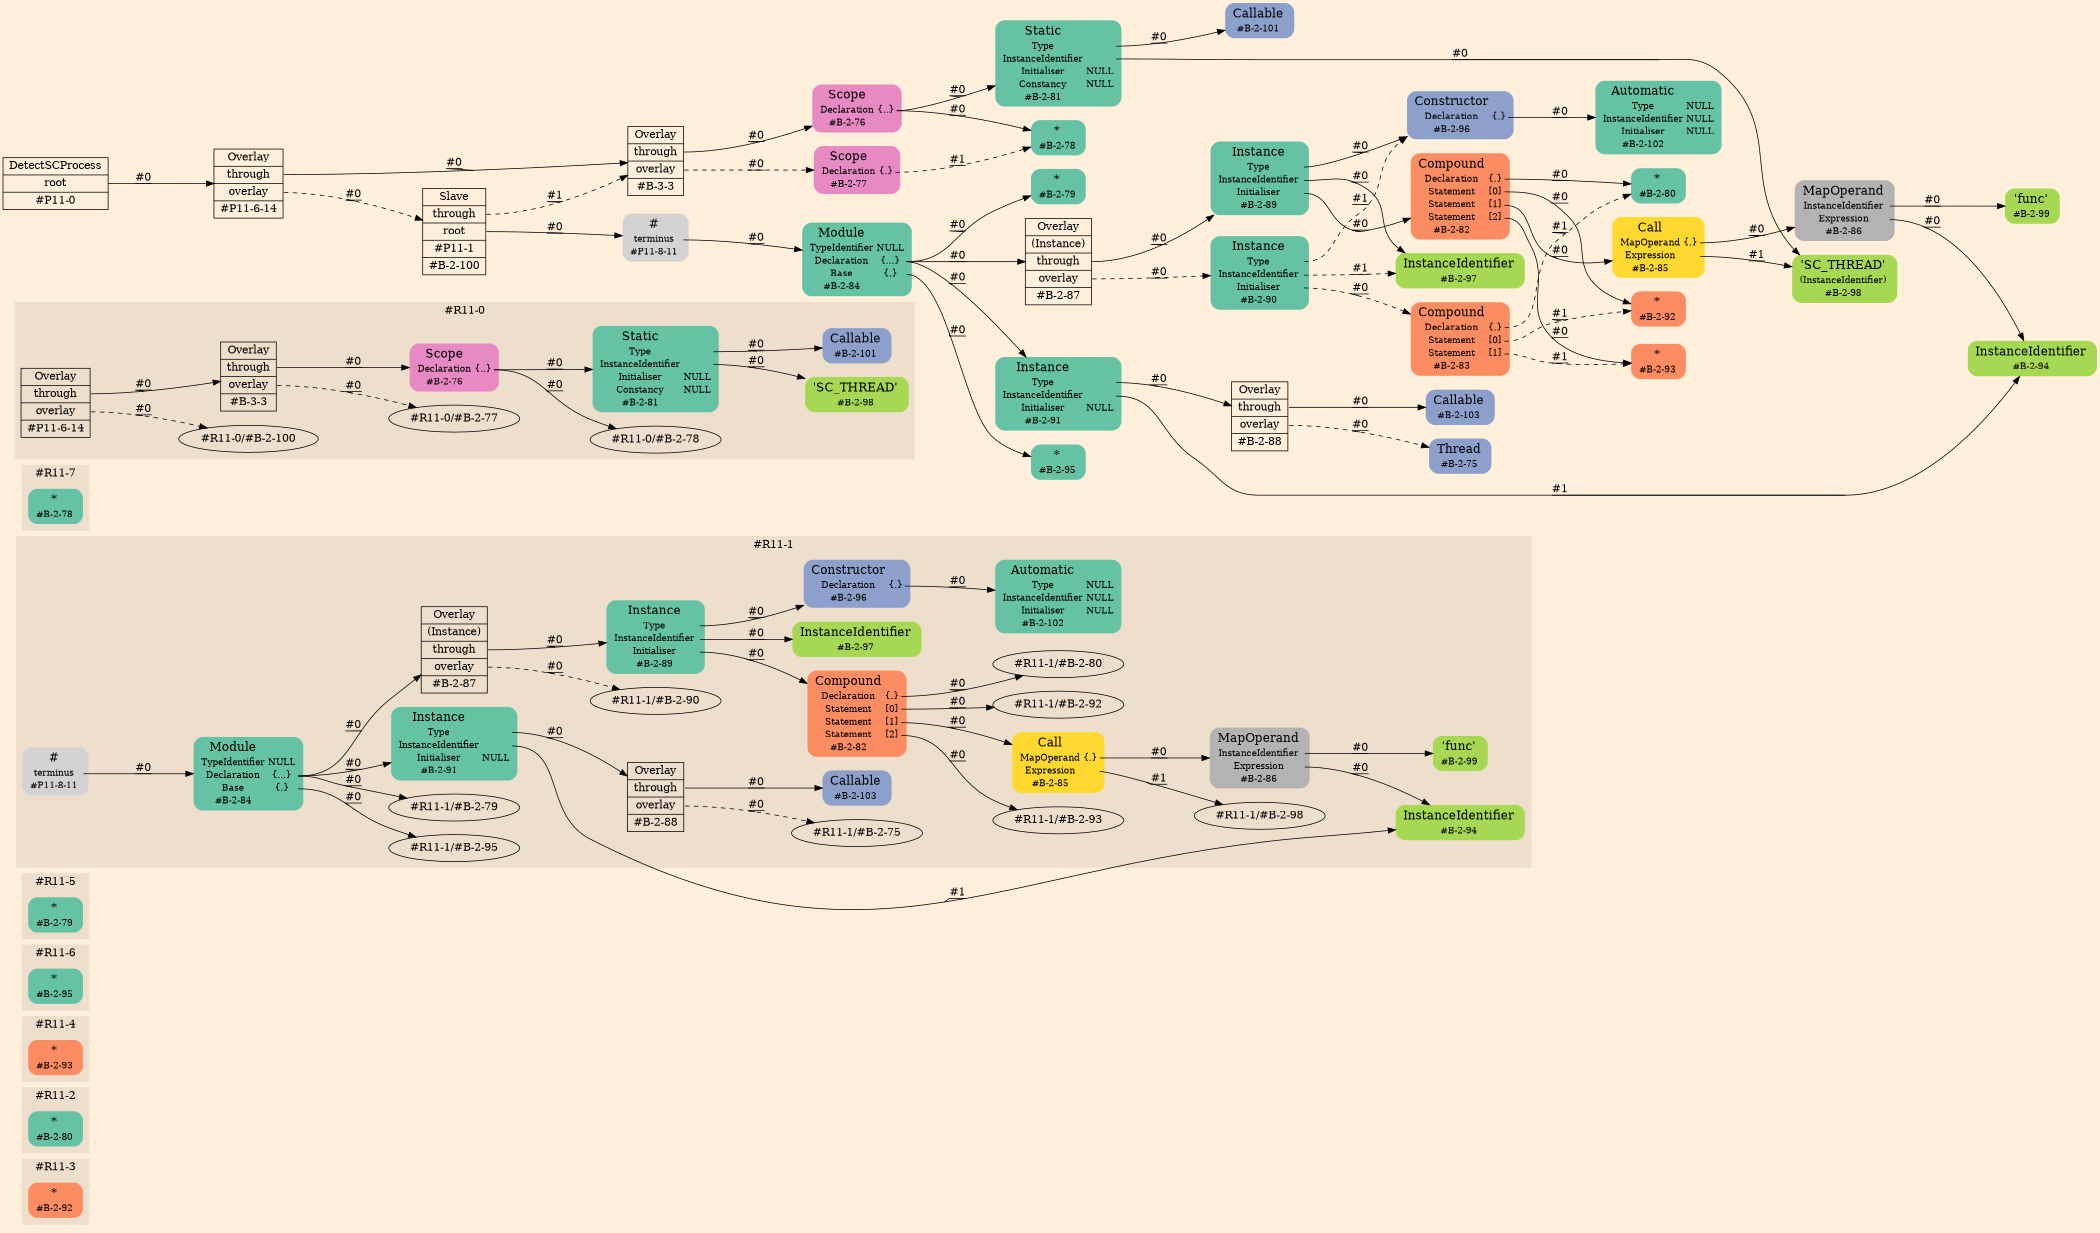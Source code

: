 digraph Inferno {
graph [
rankdir = "LR"
ranksep = 1.0
size = "14,20"
bgcolor = antiquewhite1
color = black
fontcolor = black
];
node [
];
subgraph "cluster#R11-3" {
label = "#R11-3"
style = "filled"
color = antiquewhite2
"#R11-3/#B-2-92" [
shape = "plaintext"
fillcolor = "/set28/2"
label = <<TABLE BORDER="0" CELLBORDER="0" CELLSPACING="0">
 <TR>
  <TD><FONT POINT-SIZE="16.0">*</FONT></TD>
  <TD></TD>
 </TR>
 <TR>
  <TD>#B-2-92</TD>
  <TD PORT="port0"></TD>
 </TR>
</TABLE>>
style = "rounded,filled"
fontsize = "12"
];
}
subgraph "cluster#R11-2" {
label = "#R11-2"
style = "filled"
color = antiquewhite2
"#R11-2/#B-2-80" [
shape = "plaintext"
fillcolor = "/set28/1"
label = <<TABLE BORDER="0" CELLBORDER="0" CELLSPACING="0">
 <TR>
  <TD><FONT POINT-SIZE="16.0">*</FONT></TD>
  <TD></TD>
 </TR>
 <TR>
  <TD>#B-2-80</TD>
  <TD PORT="port0"></TD>
 </TR>
</TABLE>>
style = "rounded,filled"
fontsize = "12"
];
}
subgraph "cluster#R11-4" {
label = "#R11-4"
style = "filled"
color = antiquewhite2
"#R11-4/#B-2-93" [
shape = "plaintext"
fillcolor = "/set28/2"
label = <<TABLE BORDER="0" CELLBORDER="0" CELLSPACING="0">
 <TR>
  <TD><FONT POINT-SIZE="16.0">*</FONT></TD>
  <TD></TD>
 </TR>
 <TR>
  <TD>#B-2-93</TD>
  <TD PORT="port0"></TD>
 </TR>
</TABLE>>
style = "rounded,filled"
fontsize = "12"
];
}
subgraph "cluster#R11-6" {
label = "#R11-6"
style = "filled"
color = antiquewhite2
"#R11-6/#B-2-95" [
shape = "plaintext"
fillcolor = "/set28/1"
label = <<TABLE BORDER="0" CELLBORDER="0" CELLSPACING="0">
 <TR>
  <TD><FONT POINT-SIZE="16.0">*</FONT></TD>
  <TD></TD>
 </TR>
 <TR>
  <TD>#B-2-95</TD>
  <TD PORT="port0"></TD>
 </TR>
</TABLE>>
style = "rounded,filled"
fontsize = "12"
];
}
subgraph "cluster#R11-5" {
label = "#R11-5"
style = "filled"
color = antiquewhite2
"#R11-5/#B-2-79" [
shape = "plaintext"
fillcolor = "/set28/1"
label = <<TABLE BORDER="0" CELLBORDER="0" CELLSPACING="0">
 <TR>
  <TD><FONT POINT-SIZE="16.0">*</FONT></TD>
  <TD></TD>
 </TR>
 <TR>
  <TD>#B-2-79</TD>
  <TD PORT="port0"></TD>
 </TR>
</TABLE>>
style = "rounded,filled"
fontsize = "12"
];
}
subgraph "cluster#R11-1" {
label = "#R11-1"
style = "filled"
color = antiquewhite2
"#R11-1/#B-2-103" [
shape = "plaintext"
fillcolor = "/set28/3"
label = <<TABLE BORDER="0" CELLBORDER="0" CELLSPACING="0">
 <TR>
  <TD><FONT POINT-SIZE="16.0">Callable</FONT></TD>
  <TD></TD>
 </TR>
 <TR>
  <TD>#B-2-103</TD>
  <TD PORT="port0"></TD>
 </TR>
</TABLE>>
style = "rounded,filled"
fontsize = "12"
];
"#R11-1/#B-2-88" [
shape = "record"
fillcolor = antiquewhite2
label = "<fixed> Overlay | <port0> through | <port1> overlay | <port2> #B-2-88"
style = "filled"
fontsize = "14"
color = black
fontcolor = black
];
"#R11-1/#B-2-91" [
shape = "plaintext"
fillcolor = "/set28/1"
label = <<TABLE BORDER="0" CELLBORDER="0" CELLSPACING="0">
 <TR>
  <TD><FONT POINT-SIZE="16.0">Instance</FONT></TD>
  <TD></TD>
 </TR>
 <TR>
  <TD>Type</TD>
  <TD PORT="port0"></TD>
 </TR>
 <TR>
  <TD>InstanceIdentifier</TD>
  <TD PORT="port1"></TD>
 </TR>
 <TR>
  <TD>Initialiser</TD>
  <TD PORT="port2">NULL</TD>
 </TR>
 <TR>
  <TD>#B-2-91</TD>
  <TD PORT="port3"></TD>
 </TR>
</TABLE>>
style = "rounded,filled"
fontsize = "12"
];
"#R11-1/#B-2-99" [
shape = "plaintext"
fillcolor = "/set28/5"
label = <<TABLE BORDER="0" CELLBORDER="0" CELLSPACING="0">
 <TR>
  <TD><FONT POINT-SIZE="16.0">'func'</FONT></TD>
  <TD></TD>
 </TR>
 <TR>
  <TD>#B-2-99</TD>
  <TD PORT="port0"></TD>
 </TR>
</TABLE>>
style = "rounded,filled"
fontsize = "12"
];
"#R11-1/#B-2-86" [
shape = "plaintext"
fillcolor = "/set28/8"
label = <<TABLE BORDER="0" CELLBORDER="0" CELLSPACING="0">
 <TR>
  <TD><FONT POINT-SIZE="16.0">MapOperand</FONT></TD>
  <TD></TD>
 </TR>
 <TR>
  <TD>InstanceIdentifier</TD>
  <TD PORT="port0"></TD>
 </TR>
 <TR>
  <TD>Expression</TD>
  <TD PORT="port1"></TD>
 </TR>
 <TR>
  <TD>#B-2-86</TD>
  <TD PORT="port2"></TD>
 </TR>
</TABLE>>
style = "rounded,filled"
fontsize = "12"
];
"#R11-1/#B-2-82" [
shape = "plaintext"
fillcolor = "/set28/2"
label = <<TABLE BORDER="0" CELLBORDER="0" CELLSPACING="0">
 <TR>
  <TD><FONT POINT-SIZE="16.0">Compound</FONT></TD>
  <TD></TD>
 </TR>
 <TR>
  <TD>Declaration</TD>
  <TD PORT="port0">{.}</TD>
 </TR>
 <TR>
  <TD>Statement</TD>
  <TD PORT="port1">[0]</TD>
 </TR>
 <TR>
  <TD>Statement</TD>
  <TD PORT="port2">[1]</TD>
 </TR>
 <TR>
  <TD>Statement</TD>
  <TD PORT="port3">[2]</TD>
 </TR>
 <TR>
  <TD>#B-2-82</TD>
  <TD PORT="port4"></TD>
 </TR>
</TABLE>>
style = "rounded,filled"
fontsize = "12"
];
"#R11-1/#B-2-94" [
shape = "plaintext"
fillcolor = "/set28/5"
label = <<TABLE BORDER="0" CELLBORDER="0" CELLSPACING="0">
 <TR>
  <TD><FONT POINT-SIZE="16.0">InstanceIdentifier</FONT></TD>
  <TD></TD>
 </TR>
 <TR>
  <TD>#B-2-94</TD>
  <TD PORT="port0"></TD>
 </TR>
</TABLE>>
style = "rounded,filled"
fontsize = "12"
];
"#R11-1/#B-2-84" [
shape = "plaintext"
fillcolor = "/set28/1"
label = <<TABLE BORDER="0" CELLBORDER="0" CELLSPACING="0">
 <TR>
  <TD><FONT POINT-SIZE="16.0">Module</FONT></TD>
  <TD></TD>
 </TR>
 <TR>
  <TD>TypeIdentifier</TD>
  <TD PORT="port0">NULL</TD>
 </TR>
 <TR>
  <TD>Declaration</TD>
  <TD PORT="port1">{...}</TD>
 </TR>
 <TR>
  <TD>Base</TD>
  <TD PORT="port2">{.}</TD>
 </TR>
 <TR>
  <TD>#B-2-84</TD>
  <TD PORT="port3"></TD>
 </TR>
</TABLE>>
style = "rounded,filled"
fontsize = "12"
];
"#R11-1/#B-2-102" [
shape = "plaintext"
fillcolor = "/set28/1"
label = <<TABLE BORDER="0" CELLBORDER="0" CELLSPACING="0">
 <TR>
  <TD><FONT POINT-SIZE="16.0">Automatic</FONT></TD>
  <TD></TD>
 </TR>
 <TR>
  <TD>Type</TD>
  <TD PORT="port0">NULL</TD>
 </TR>
 <TR>
  <TD>InstanceIdentifier</TD>
  <TD PORT="port1">NULL</TD>
 </TR>
 <TR>
  <TD>Initialiser</TD>
  <TD PORT="port2">NULL</TD>
 </TR>
 <TR>
  <TD>#B-2-102</TD>
  <TD PORT="port3"></TD>
 </TR>
</TABLE>>
style = "rounded,filled"
fontsize = "12"
];
"#R11-1/#P11-8-11" [
shape = "plaintext"
label = <<TABLE BORDER="0" CELLBORDER="0" CELLSPACING="0">
 <TR>
  <TD><FONT POINT-SIZE="16.0">#</FONT></TD>
  <TD></TD>
 </TR>
 <TR>
  <TD>terminus</TD>
  <TD PORT="port0"></TD>
 </TR>
 <TR>
  <TD>#P11-8-11</TD>
  <TD PORT="port1"></TD>
 </TR>
</TABLE>>
style = "rounded,filled"
fontsize = "12"
];
"#R11-1/#B-2-87" [
shape = "record"
fillcolor = antiquewhite2
label = "<fixed> Overlay | <port0> (Instance) | <port1> through | <port2> overlay | <port3> #B-2-87"
style = "filled"
fontsize = "14"
color = black
fontcolor = black
];
"#R11-1/#B-2-85" [
shape = "plaintext"
fillcolor = "/set28/6"
label = <<TABLE BORDER="0" CELLBORDER="0" CELLSPACING="0">
 <TR>
  <TD><FONT POINT-SIZE="16.0">Call</FONT></TD>
  <TD></TD>
 </TR>
 <TR>
  <TD>MapOperand</TD>
  <TD PORT="port0">{.}</TD>
 </TR>
 <TR>
  <TD>Expression</TD>
  <TD PORT="port1"></TD>
 </TR>
 <TR>
  <TD>#B-2-85</TD>
  <TD PORT="port2"></TD>
 </TR>
</TABLE>>
style = "rounded,filled"
fontsize = "12"
];
"#R11-1/#B-2-97" [
shape = "plaintext"
fillcolor = "/set28/5"
label = <<TABLE BORDER="0" CELLBORDER="0" CELLSPACING="0">
 <TR>
  <TD><FONT POINT-SIZE="16.0">InstanceIdentifier</FONT></TD>
  <TD></TD>
 </TR>
 <TR>
  <TD>#B-2-97</TD>
  <TD PORT="port0"></TD>
 </TR>
</TABLE>>
style = "rounded,filled"
fontsize = "12"
];
"#R11-1/#B-2-89" [
shape = "plaintext"
fillcolor = "/set28/1"
label = <<TABLE BORDER="0" CELLBORDER="0" CELLSPACING="0">
 <TR>
  <TD><FONT POINT-SIZE="16.0">Instance</FONT></TD>
  <TD></TD>
 </TR>
 <TR>
  <TD>Type</TD>
  <TD PORT="port0"></TD>
 </TR>
 <TR>
  <TD>InstanceIdentifier</TD>
  <TD PORT="port1"></TD>
 </TR>
 <TR>
  <TD>Initialiser</TD>
  <TD PORT="port2"></TD>
 </TR>
 <TR>
  <TD>#B-2-89</TD>
  <TD PORT="port3"></TD>
 </TR>
</TABLE>>
style = "rounded,filled"
fontsize = "12"
];
"#R11-1/#B-2-96" [
shape = "plaintext"
fillcolor = "/set28/3"
label = <<TABLE BORDER="0" CELLBORDER="0" CELLSPACING="0">
 <TR>
  <TD><FONT POINT-SIZE="16.0">Constructor</FONT></TD>
  <TD></TD>
 </TR>
 <TR>
  <TD>Declaration</TD>
  <TD PORT="port0">{.}</TD>
 </TR>
 <TR>
  <TD>#B-2-96</TD>
  <TD PORT="port1"></TD>
 </TR>
</TABLE>>
style = "rounded,filled"
fontsize = "12"
];
"#R11-1/#B-2-88":port0 -> "#R11-1/#B-2-103" [style="solid"
label = "#0"
decorate = true
color = black
fontcolor = black
];
"#R11-1/#B-2-88":port1 -> "#R11-1/#B-2-75" [style="dashed"
label = "#0"
decorate = true
color = black
fontcolor = black
];
"#R11-1/#B-2-91":port0 -> "#R11-1/#B-2-88" [style="solid"
label = "#0"
decorate = true
color = black
fontcolor = black
];
"#R11-1/#B-2-91":port1 -> "#R11-1/#B-2-94" [style="solid"
label = "#1"
decorate = true
color = black
fontcolor = black
];
"#R11-1/#B-2-86":port0 -> "#R11-1/#B-2-99" [style="solid"
label = "#0"
decorate = true
color = black
fontcolor = black
];
"#R11-1/#B-2-86":port1 -> "#R11-1/#B-2-94" [style="solid"
label = "#0"
decorate = true
color = black
fontcolor = black
];
"#R11-1/#B-2-82":port0 -> "#R11-1/#B-2-80" [style="solid"
label = "#0"
decorate = true
color = black
fontcolor = black
];
"#R11-1/#B-2-82":port1 -> "#R11-1/#B-2-92" [style="solid"
label = "#0"
decorate = true
color = black
fontcolor = black
];
"#R11-1/#B-2-82":port2 -> "#R11-1/#B-2-85" [style="solid"
label = "#0"
decorate = true
color = black
fontcolor = black
];
"#R11-1/#B-2-82":port3 -> "#R11-1/#B-2-93" [style="solid"
label = "#0"
decorate = true
color = black
fontcolor = black
];
"#R11-1/#B-2-84":port1 -> "#R11-1/#B-2-87" [style="solid"
label = "#0"
decorate = true
color = black
fontcolor = black
];
"#R11-1/#B-2-84":port1 -> "#R11-1/#B-2-91" [style="solid"
label = "#0"
decorate = true
color = black
fontcolor = black
];
"#R11-1/#B-2-84":port1 -> "#R11-1/#B-2-79" [style="solid"
label = "#0"
decorate = true
color = black
fontcolor = black
];
"#R11-1/#B-2-84":port2 -> "#R11-1/#B-2-95" [style="solid"
label = "#0"
decorate = true
color = black
fontcolor = black
];
"#R11-1/#P11-8-11":port0 -> "#R11-1/#B-2-84" [style="solid"
label = "#0"
decorate = true
color = black
fontcolor = black
];
"#R11-1/#B-2-87":port1 -> "#R11-1/#B-2-89" [style="solid"
label = "#0"
decorate = true
color = black
fontcolor = black
];
"#R11-1/#B-2-87":port2 -> "#R11-1/#B-2-90" [style="dashed"
label = "#0"
decorate = true
color = black
fontcolor = black
];
"#R11-1/#B-2-85":port0 -> "#R11-1/#B-2-86" [style="solid"
label = "#0"
decorate = true
color = black
fontcolor = black
];
"#R11-1/#B-2-85":port1 -> "#R11-1/#B-2-98" [style="solid"
label = "#1"
decorate = true
color = black
fontcolor = black
];
"#R11-1/#B-2-89":port0 -> "#R11-1/#B-2-96" [style="solid"
label = "#0"
decorate = true
color = black
fontcolor = black
];
"#R11-1/#B-2-89":port1 -> "#R11-1/#B-2-97" [style="solid"
label = "#0"
decorate = true
color = black
fontcolor = black
];
"#R11-1/#B-2-89":port2 -> "#R11-1/#B-2-82" [style="solid"
label = "#0"
decorate = true
color = black
fontcolor = black
];
"#R11-1/#B-2-96":port0 -> "#R11-1/#B-2-102" [style="solid"
label = "#0"
decorate = true
color = black
fontcolor = black
];
}
subgraph "cluster#R11-7" {
label = "#R11-7"
style = "filled"
color = antiquewhite2
"#R11-7/#B-2-78" [
shape = "plaintext"
fillcolor = "/set28/1"
label = <<TABLE BORDER="0" CELLBORDER="0" CELLSPACING="0">
 <TR>
  <TD><FONT POINT-SIZE="16.0">*</FONT></TD>
  <TD></TD>
 </TR>
 <TR>
  <TD>#B-2-78</TD>
  <TD PORT="port0"></TD>
 </TR>
</TABLE>>
style = "rounded,filled"
fontsize = "12"
];
}
subgraph "cluster#R11-0" {
label = "#R11-0"
style = "filled"
color = antiquewhite2
"#R11-0/#B-2-101" [
shape = "plaintext"
fillcolor = "/set28/3"
label = <<TABLE BORDER="0" CELLBORDER="0" CELLSPACING="0">
 <TR>
  <TD><FONT POINT-SIZE="16.0">Callable</FONT></TD>
  <TD></TD>
 </TR>
 <TR>
  <TD>#B-2-101</TD>
  <TD PORT="port0"></TD>
 </TR>
</TABLE>>
style = "rounded,filled"
fontsize = "12"
];
"#R11-0/#B-2-81" [
shape = "plaintext"
fillcolor = "/set28/1"
label = <<TABLE BORDER="0" CELLBORDER="0" CELLSPACING="0">
 <TR>
  <TD><FONT POINT-SIZE="16.0">Static</FONT></TD>
  <TD></TD>
 </TR>
 <TR>
  <TD>Type</TD>
  <TD PORT="port0"></TD>
 </TR>
 <TR>
  <TD>InstanceIdentifier</TD>
  <TD PORT="port1"></TD>
 </TR>
 <TR>
  <TD>Initialiser</TD>
  <TD PORT="port2">NULL</TD>
 </TR>
 <TR>
  <TD>Constancy</TD>
  <TD PORT="port3">NULL</TD>
 </TR>
 <TR>
  <TD>#B-2-81</TD>
  <TD PORT="port4"></TD>
 </TR>
</TABLE>>
style = "rounded,filled"
fontsize = "12"
];
"#R11-0/#P11-6-14" [
shape = "record"
fillcolor = antiquewhite2
label = "<fixed> Overlay | <port0> through | <port1> overlay | <port2> #P11-6-14"
style = "filled"
fontsize = "14"
color = black
fontcolor = black
];
"#R11-0/#B-2-98" [
shape = "plaintext"
fillcolor = "/set28/5"
label = <<TABLE BORDER="0" CELLBORDER="0" CELLSPACING="0">
 <TR>
  <TD><FONT POINT-SIZE="16.0">'SC_THREAD'</FONT></TD>
  <TD></TD>
 </TR>
 <TR>
  <TD>#B-2-98</TD>
  <TD PORT="port0"></TD>
 </TR>
</TABLE>>
style = "rounded,filled"
fontsize = "12"
];
"#R11-0/#B-2-76" [
shape = "plaintext"
fillcolor = "/set28/4"
label = <<TABLE BORDER="0" CELLBORDER="0" CELLSPACING="0">
 <TR>
  <TD><FONT POINT-SIZE="16.0">Scope</FONT></TD>
  <TD></TD>
 </TR>
 <TR>
  <TD>Declaration</TD>
  <TD PORT="port0">{..}</TD>
 </TR>
 <TR>
  <TD>#B-2-76</TD>
  <TD PORT="port1"></TD>
 </TR>
</TABLE>>
style = "rounded,filled"
fontsize = "12"
];
"#R11-0/#B-3-3" [
shape = "record"
fillcolor = antiquewhite2
label = "<fixed> Overlay | <port0> through | <port1> overlay | <port2> #B-3-3"
style = "filled"
fontsize = "14"
color = black
fontcolor = black
];
"#R11-0/#B-2-81":port0 -> "#R11-0/#B-2-101" [style="solid"
label = "#0"
decorate = true
color = black
fontcolor = black
];
"#R11-0/#B-2-81":port1 -> "#R11-0/#B-2-98" [style="solid"
label = "#0"
decorate = true
color = black
fontcolor = black
];
"#R11-0/#P11-6-14":port0 -> "#R11-0/#B-3-3" [style="solid"
label = "#0"
decorate = true
color = black
fontcolor = black
];
"#R11-0/#P11-6-14":port1 -> "#R11-0/#B-2-100" [style="dashed"
label = "#0"
decorate = true
color = black
fontcolor = black
];
"#R11-0/#B-2-76":port0 -> "#R11-0/#B-2-78" [style="solid"
label = "#0"
decorate = true
color = black
fontcolor = black
];
"#R11-0/#B-2-76":port0 -> "#R11-0/#B-2-81" [style="solid"
label = "#0"
decorate = true
color = black
fontcolor = black
];
"#R11-0/#B-3-3":port0 -> "#R11-0/#B-2-76" [style="solid"
label = "#0"
decorate = true
color = black
fontcolor = black
];
"#R11-0/#B-3-3":port1 -> "#R11-0/#B-2-77" [style="dashed"
label = "#0"
decorate = true
color = black
fontcolor = black
];
}
"CR#P11-0" [
shape = "record"
fillcolor = antiquewhite1
label = "<fixed> DetectSCProcess | <port0> root | <port1> #P11-0"
style = "filled"
fontsize = "14"
color = black
fontcolor = black
];
"#P11-6-14" [
shape = "record"
fillcolor = antiquewhite1
label = "<fixed> Overlay | <port0> through | <port1> overlay | <port2> #P11-6-14"
style = "filled"
fontsize = "14"
color = black
fontcolor = black
];
"#B-3-3" [
shape = "record"
fillcolor = antiquewhite1
label = "<fixed> Overlay | <port0> through | <port1> overlay | <port2> #B-3-3"
style = "filled"
fontsize = "14"
color = black
fontcolor = black
];
"#B-2-76" [
shape = "plaintext"
fillcolor = "/set28/4"
label = <<TABLE BORDER="0" CELLBORDER="0" CELLSPACING="0">
 <TR>
  <TD><FONT POINT-SIZE="16.0">Scope</FONT></TD>
  <TD></TD>
 </TR>
 <TR>
  <TD>Declaration</TD>
  <TD PORT="port0">{..}</TD>
 </TR>
 <TR>
  <TD>#B-2-76</TD>
  <TD PORT="port1"></TD>
 </TR>
</TABLE>>
style = "rounded,filled"
fontsize = "12"
];
"#B-2-78" [
shape = "plaintext"
fillcolor = "/set28/1"
label = <<TABLE BORDER="0" CELLBORDER="0" CELLSPACING="0">
 <TR>
  <TD><FONT POINT-SIZE="16.0">*</FONT></TD>
  <TD></TD>
 </TR>
 <TR>
  <TD>#B-2-78</TD>
  <TD PORT="port0"></TD>
 </TR>
</TABLE>>
style = "rounded,filled"
fontsize = "12"
];
"#B-2-81" [
shape = "plaintext"
fillcolor = "/set28/1"
label = <<TABLE BORDER="0" CELLBORDER="0" CELLSPACING="0">
 <TR>
  <TD><FONT POINT-SIZE="16.0">Static</FONT></TD>
  <TD></TD>
 </TR>
 <TR>
  <TD>Type</TD>
  <TD PORT="port0"></TD>
 </TR>
 <TR>
  <TD>InstanceIdentifier</TD>
  <TD PORT="port1"></TD>
 </TR>
 <TR>
  <TD>Initialiser</TD>
  <TD PORT="port2">NULL</TD>
 </TR>
 <TR>
  <TD>Constancy</TD>
  <TD PORT="port3">NULL</TD>
 </TR>
 <TR>
  <TD>#B-2-81</TD>
  <TD PORT="port4"></TD>
 </TR>
</TABLE>>
style = "rounded,filled"
fontsize = "12"
];
"#B-2-101" [
shape = "plaintext"
fillcolor = "/set28/3"
label = <<TABLE BORDER="0" CELLBORDER="0" CELLSPACING="0">
 <TR>
  <TD><FONT POINT-SIZE="16.0">Callable</FONT></TD>
  <TD></TD>
 </TR>
 <TR>
  <TD>#B-2-101</TD>
  <TD PORT="port0"></TD>
 </TR>
</TABLE>>
style = "rounded,filled"
fontsize = "12"
];
"#B-2-98" [
shape = "plaintext"
fillcolor = "/set28/5"
label = <<TABLE BORDER="0" CELLBORDER="0" CELLSPACING="0">
 <TR>
  <TD><FONT POINT-SIZE="16.0">'SC_THREAD'</FONT></TD>
  <TD></TD>
 </TR>
 <TR>
  <TD>(InstanceIdentifier)</TD>
  <TD PORT="port0"></TD>
 </TR>
 <TR>
  <TD>#B-2-98</TD>
  <TD PORT="port1"></TD>
 </TR>
</TABLE>>
style = "rounded,filled"
fontsize = "12"
];
"#B-2-77" [
shape = "plaintext"
fillcolor = "/set28/4"
label = <<TABLE BORDER="0" CELLBORDER="0" CELLSPACING="0">
 <TR>
  <TD><FONT POINT-SIZE="16.0">Scope</FONT></TD>
  <TD></TD>
 </TR>
 <TR>
  <TD>Declaration</TD>
  <TD PORT="port0">{.}</TD>
 </TR>
 <TR>
  <TD>#B-2-77</TD>
  <TD PORT="port1"></TD>
 </TR>
</TABLE>>
style = "rounded,filled"
fontsize = "12"
];
"#B-2-100" [
shape = "record"
fillcolor = antiquewhite1
label = "<fixed> Slave | <port0> through | <port1> root | <port2> #P11-1 | <port3> #B-2-100"
style = "filled"
fontsize = "14"
color = black
fontcolor = black
];
"#P11-8-11" [
shape = "plaintext"
label = <<TABLE BORDER="0" CELLBORDER="0" CELLSPACING="0">
 <TR>
  <TD><FONT POINT-SIZE="16.0">#</FONT></TD>
  <TD></TD>
 </TR>
 <TR>
  <TD>terminus</TD>
  <TD PORT="port0"></TD>
 </TR>
 <TR>
  <TD>#P11-8-11</TD>
  <TD PORT="port1"></TD>
 </TR>
</TABLE>>
style = "rounded,filled"
fontsize = "12"
];
"#B-2-84" [
shape = "plaintext"
fillcolor = "/set28/1"
label = <<TABLE BORDER="0" CELLBORDER="0" CELLSPACING="0">
 <TR>
  <TD><FONT POINT-SIZE="16.0">Module</FONT></TD>
  <TD></TD>
 </TR>
 <TR>
  <TD>TypeIdentifier</TD>
  <TD PORT="port0">NULL</TD>
 </TR>
 <TR>
  <TD>Declaration</TD>
  <TD PORT="port1">{...}</TD>
 </TR>
 <TR>
  <TD>Base</TD>
  <TD PORT="port2">{.}</TD>
 </TR>
 <TR>
  <TD>#B-2-84</TD>
  <TD PORT="port3"></TD>
 </TR>
</TABLE>>
style = "rounded,filled"
fontsize = "12"
];
"#B-2-87" [
shape = "record"
fillcolor = antiquewhite1
label = "<fixed> Overlay | <port0> (Instance) | <port1> through | <port2> overlay | <port3> #B-2-87"
style = "filled"
fontsize = "14"
color = black
fontcolor = black
];
"#B-2-89" [
shape = "plaintext"
fillcolor = "/set28/1"
label = <<TABLE BORDER="0" CELLBORDER="0" CELLSPACING="0">
 <TR>
  <TD><FONT POINT-SIZE="16.0">Instance</FONT></TD>
  <TD></TD>
 </TR>
 <TR>
  <TD>Type</TD>
  <TD PORT="port0"></TD>
 </TR>
 <TR>
  <TD>InstanceIdentifier</TD>
  <TD PORT="port1"></TD>
 </TR>
 <TR>
  <TD>Initialiser</TD>
  <TD PORT="port2"></TD>
 </TR>
 <TR>
  <TD>#B-2-89</TD>
  <TD PORT="port3"></TD>
 </TR>
</TABLE>>
style = "rounded,filled"
fontsize = "12"
];
"#B-2-96" [
shape = "plaintext"
fillcolor = "/set28/3"
label = <<TABLE BORDER="0" CELLBORDER="0" CELLSPACING="0">
 <TR>
  <TD><FONT POINT-SIZE="16.0">Constructor</FONT></TD>
  <TD></TD>
 </TR>
 <TR>
  <TD>Declaration</TD>
  <TD PORT="port0">{.}</TD>
 </TR>
 <TR>
  <TD>#B-2-96</TD>
  <TD PORT="port1"></TD>
 </TR>
</TABLE>>
style = "rounded,filled"
fontsize = "12"
];
"#B-2-102" [
shape = "plaintext"
fillcolor = "/set28/1"
label = <<TABLE BORDER="0" CELLBORDER="0" CELLSPACING="0">
 <TR>
  <TD><FONT POINT-SIZE="16.0">Automatic</FONT></TD>
  <TD></TD>
 </TR>
 <TR>
  <TD>Type</TD>
  <TD PORT="port0">NULL</TD>
 </TR>
 <TR>
  <TD>InstanceIdentifier</TD>
  <TD PORT="port1">NULL</TD>
 </TR>
 <TR>
  <TD>Initialiser</TD>
  <TD PORT="port2">NULL</TD>
 </TR>
 <TR>
  <TD>#B-2-102</TD>
  <TD PORT="port3"></TD>
 </TR>
</TABLE>>
style = "rounded,filled"
fontsize = "12"
];
"#B-2-97" [
shape = "plaintext"
fillcolor = "/set28/5"
label = <<TABLE BORDER="0" CELLBORDER="0" CELLSPACING="0">
 <TR>
  <TD><FONT POINT-SIZE="16.0">InstanceIdentifier</FONT></TD>
  <TD></TD>
 </TR>
 <TR>
  <TD>#B-2-97</TD>
  <TD PORT="port0"></TD>
 </TR>
</TABLE>>
style = "rounded,filled"
fontsize = "12"
];
"#B-2-82" [
shape = "plaintext"
fillcolor = "/set28/2"
label = <<TABLE BORDER="0" CELLBORDER="0" CELLSPACING="0">
 <TR>
  <TD><FONT POINT-SIZE="16.0">Compound</FONT></TD>
  <TD></TD>
 </TR>
 <TR>
  <TD>Declaration</TD>
  <TD PORT="port0">{.}</TD>
 </TR>
 <TR>
  <TD>Statement</TD>
  <TD PORT="port1">[0]</TD>
 </TR>
 <TR>
  <TD>Statement</TD>
  <TD PORT="port2">[1]</TD>
 </TR>
 <TR>
  <TD>Statement</TD>
  <TD PORT="port3">[2]</TD>
 </TR>
 <TR>
  <TD>#B-2-82</TD>
  <TD PORT="port4"></TD>
 </TR>
</TABLE>>
style = "rounded,filled"
fontsize = "12"
];
"#B-2-80" [
shape = "plaintext"
fillcolor = "/set28/1"
label = <<TABLE BORDER="0" CELLBORDER="0" CELLSPACING="0">
 <TR>
  <TD><FONT POINT-SIZE="16.0">*</FONT></TD>
  <TD></TD>
 </TR>
 <TR>
  <TD>#B-2-80</TD>
  <TD PORT="port0"></TD>
 </TR>
</TABLE>>
style = "rounded,filled"
fontsize = "12"
];
"#B-2-92" [
shape = "plaintext"
fillcolor = "/set28/2"
label = <<TABLE BORDER="0" CELLBORDER="0" CELLSPACING="0">
 <TR>
  <TD><FONT POINT-SIZE="16.0">*</FONT></TD>
  <TD></TD>
 </TR>
 <TR>
  <TD>#B-2-92</TD>
  <TD PORT="port0"></TD>
 </TR>
</TABLE>>
style = "rounded,filled"
fontsize = "12"
];
"#B-2-85" [
shape = "plaintext"
fillcolor = "/set28/6"
label = <<TABLE BORDER="0" CELLBORDER="0" CELLSPACING="0">
 <TR>
  <TD><FONT POINT-SIZE="16.0">Call</FONT></TD>
  <TD></TD>
 </TR>
 <TR>
  <TD>MapOperand</TD>
  <TD PORT="port0">{.}</TD>
 </TR>
 <TR>
  <TD>Expression</TD>
  <TD PORT="port1"></TD>
 </TR>
 <TR>
  <TD>#B-2-85</TD>
  <TD PORT="port2"></TD>
 </TR>
</TABLE>>
style = "rounded,filled"
fontsize = "12"
];
"#B-2-86" [
shape = "plaintext"
fillcolor = "/set28/8"
label = <<TABLE BORDER="0" CELLBORDER="0" CELLSPACING="0">
 <TR>
  <TD><FONT POINT-SIZE="16.0">MapOperand</FONT></TD>
  <TD></TD>
 </TR>
 <TR>
  <TD>InstanceIdentifier</TD>
  <TD PORT="port0"></TD>
 </TR>
 <TR>
  <TD>Expression</TD>
  <TD PORT="port1"></TD>
 </TR>
 <TR>
  <TD>#B-2-86</TD>
  <TD PORT="port2"></TD>
 </TR>
</TABLE>>
style = "rounded,filled"
fontsize = "12"
];
"#B-2-99" [
shape = "plaintext"
fillcolor = "/set28/5"
label = <<TABLE BORDER="0" CELLBORDER="0" CELLSPACING="0">
 <TR>
  <TD><FONT POINT-SIZE="16.0">'func'</FONT></TD>
  <TD></TD>
 </TR>
 <TR>
  <TD>#B-2-99</TD>
  <TD PORT="port0"></TD>
 </TR>
</TABLE>>
style = "rounded,filled"
fontsize = "12"
];
"#B-2-94" [
shape = "plaintext"
fillcolor = "/set28/5"
label = <<TABLE BORDER="0" CELLBORDER="0" CELLSPACING="0">
 <TR>
  <TD><FONT POINT-SIZE="16.0">InstanceIdentifier</FONT></TD>
  <TD></TD>
 </TR>
 <TR>
  <TD>#B-2-94</TD>
  <TD PORT="port0"></TD>
 </TR>
</TABLE>>
style = "rounded,filled"
fontsize = "12"
];
"#B-2-93" [
shape = "plaintext"
fillcolor = "/set28/2"
label = <<TABLE BORDER="0" CELLBORDER="0" CELLSPACING="0">
 <TR>
  <TD><FONT POINT-SIZE="16.0">*</FONT></TD>
  <TD></TD>
 </TR>
 <TR>
  <TD>#B-2-93</TD>
  <TD PORT="port0"></TD>
 </TR>
</TABLE>>
style = "rounded,filled"
fontsize = "12"
];
"#B-2-90" [
shape = "plaintext"
fillcolor = "/set28/1"
label = <<TABLE BORDER="0" CELLBORDER="0" CELLSPACING="0">
 <TR>
  <TD><FONT POINT-SIZE="16.0">Instance</FONT></TD>
  <TD></TD>
 </TR>
 <TR>
  <TD>Type</TD>
  <TD PORT="port0"></TD>
 </TR>
 <TR>
  <TD>InstanceIdentifier</TD>
  <TD PORT="port1"></TD>
 </TR>
 <TR>
  <TD>Initialiser</TD>
  <TD PORT="port2"></TD>
 </TR>
 <TR>
  <TD>#B-2-90</TD>
  <TD PORT="port3"></TD>
 </TR>
</TABLE>>
style = "rounded,filled"
fontsize = "12"
];
"#B-2-83" [
shape = "plaintext"
fillcolor = "/set28/2"
label = <<TABLE BORDER="0" CELLBORDER="0" CELLSPACING="0">
 <TR>
  <TD><FONT POINT-SIZE="16.0">Compound</FONT></TD>
  <TD></TD>
 </TR>
 <TR>
  <TD>Declaration</TD>
  <TD PORT="port0">{.}</TD>
 </TR>
 <TR>
  <TD>Statement</TD>
  <TD PORT="port1">[0]</TD>
 </TR>
 <TR>
  <TD>Statement</TD>
  <TD PORT="port2">[1]</TD>
 </TR>
 <TR>
  <TD>#B-2-83</TD>
  <TD PORT="port3"></TD>
 </TR>
</TABLE>>
style = "rounded,filled"
fontsize = "12"
];
"#B-2-91" [
shape = "plaintext"
fillcolor = "/set28/1"
label = <<TABLE BORDER="0" CELLBORDER="0" CELLSPACING="0">
 <TR>
  <TD><FONT POINT-SIZE="16.0">Instance</FONT></TD>
  <TD></TD>
 </TR>
 <TR>
  <TD>Type</TD>
  <TD PORT="port0"></TD>
 </TR>
 <TR>
  <TD>InstanceIdentifier</TD>
  <TD PORT="port1"></TD>
 </TR>
 <TR>
  <TD>Initialiser</TD>
  <TD PORT="port2">NULL</TD>
 </TR>
 <TR>
  <TD>#B-2-91</TD>
  <TD PORT="port3"></TD>
 </TR>
</TABLE>>
style = "rounded,filled"
fontsize = "12"
];
"#B-2-88" [
shape = "record"
fillcolor = antiquewhite1
label = "<fixed> Overlay | <port0> through | <port1> overlay | <port2> #B-2-88"
style = "filled"
fontsize = "14"
color = black
fontcolor = black
];
"#B-2-103" [
shape = "plaintext"
fillcolor = "/set28/3"
label = <<TABLE BORDER="0" CELLBORDER="0" CELLSPACING="0">
 <TR>
  <TD><FONT POINT-SIZE="16.0">Callable</FONT></TD>
  <TD></TD>
 </TR>
 <TR>
  <TD>#B-2-103</TD>
  <TD PORT="port0"></TD>
 </TR>
</TABLE>>
style = "rounded,filled"
fontsize = "12"
];
"#B-2-75" [
shape = "plaintext"
fillcolor = "/set28/3"
label = <<TABLE BORDER="0" CELLBORDER="0" CELLSPACING="0">
 <TR>
  <TD><FONT POINT-SIZE="16.0">Thread</FONT></TD>
  <TD></TD>
 </TR>
 <TR>
  <TD>#B-2-75</TD>
  <TD PORT="port0"></TD>
 </TR>
</TABLE>>
style = "rounded,filled"
fontsize = "12"
];
"#B-2-79" [
shape = "plaintext"
fillcolor = "/set28/1"
label = <<TABLE BORDER="0" CELLBORDER="0" CELLSPACING="0">
 <TR>
  <TD><FONT POINT-SIZE="16.0">*</FONT></TD>
  <TD></TD>
 </TR>
 <TR>
  <TD>#B-2-79</TD>
  <TD PORT="port0"></TD>
 </TR>
</TABLE>>
style = "rounded,filled"
fontsize = "12"
];
"#B-2-95" [
shape = "plaintext"
fillcolor = "/set28/1"
label = <<TABLE BORDER="0" CELLBORDER="0" CELLSPACING="0">
 <TR>
  <TD><FONT POINT-SIZE="16.0">*</FONT></TD>
  <TD></TD>
 </TR>
 <TR>
  <TD>#B-2-95</TD>
  <TD PORT="port0"></TD>
 </TR>
</TABLE>>
style = "rounded,filled"
fontsize = "12"
];
"CR#P11-0":port0 -> "#P11-6-14" [style="solid"
label = "#0"
decorate = true
color = black
fontcolor = black
];
"#P11-6-14":port0 -> "#B-3-3" [style="solid"
label = "#0"
decorate = true
color = black
fontcolor = black
];
"#P11-6-14":port1 -> "#B-2-100" [style="dashed"
label = "#0"
decorate = true
color = black
fontcolor = black
];
"#B-3-3":port0 -> "#B-2-76" [style="solid"
label = "#0"
decorate = true
color = black
fontcolor = black
];
"#B-3-3":port1 -> "#B-2-77" [style="dashed"
label = "#0"
decorate = true
color = black
fontcolor = black
];
"#B-2-76":port0 -> "#B-2-78" [style="solid"
label = "#0"
decorate = true
color = black
fontcolor = black
];
"#B-2-76":port0 -> "#B-2-81" [style="solid"
label = "#0"
decorate = true
color = black
fontcolor = black
];
"#B-2-81":port0 -> "#B-2-101" [style="solid"
label = "#0"
decorate = true
color = black
fontcolor = black
];
"#B-2-81":port1 -> "#B-2-98" [style="solid"
label = "#0"
decorate = true
color = black
fontcolor = black
];
"#B-2-77":port0 -> "#B-2-78" [style="dashed"
label = "#1"
decorate = true
color = black
fontcolor = black
];
"#B-2-100":port0 -> "#B-3-3" [style="dashed"
label = "#1"
decorate = true
color = black
fontcolor = black
];
"#B-2-100":port1 -> "#P11-8-11" [style="solid"
label = "#0"
decorate = true
color = black
fontcolor = black
];
"#P11-8-11":port0 -> "#B-2-84" [style="solid"
label = "#0"
decorate = true
color = black
fontcolor = black
];
"#B-2-84":port1 -> "#B-2-87" [style="solid"
label = "#0"
decorate = true
color = black
fontcolor = black
];
"#B-2-84":port1 -> "#B-2-91" [style="solid"
label = "#0"
decorate = true
color = black
fontcolor = black
];
"#B-2-84":port1 -> "#B-2-79" [style="solid"
label = "#0"
decorate = true
color = black
fontcolor = black
];
"#B-2-84":port2 -> "#B-2-95" [style="solid"
label = "#0"
decorate = true
color = black
fontcolor = black
];
"#B-2-87":port1 -> "#B-2-89" [style="solid"
label = "#0"
decorate = true
color = black
fontcolor = black
];
"#B-2-87":port2 -> "#B-2-90" [style="dashed"
label = "#0"
decorate = true
color = black
fontcolor = black
];
"#B-2-89":port0 -> "#B-2-96" [style="solid"
label = "#0"
decorate = true
color = black
fontcolor = black
];
"#B-2-89":port1 -> "#B-2-97" [style="solid"
label = "#0"
decorate = true
color = black
fontcolor = black
];
"#B-2-89":port2 -> "#B-2-82" [style="solid"
label = "#0"
decorate = true
color = black
fontcolor = black
];
"#B-2-96":port0 -> "#B-2-102" [style="solid"
label = "#0"
decorate = true
color = black
fontcolor = black
];
"#B-2-82":port0 -> "#B-2-80" [style="solid"
label = "#0"
decorate = true
color = black
fontcolor = black
];
"#B-2-82":port1 -> "#B-2-92" [style="solid"
label = "#0"
decorate = true
color = black
fontcolor = black
];
"#B-2-82":port2 -> "#B-2-85" [style="solid"
label = "#0"
decorate = true
color = black
fontcolor = black
];
"#B-2-82":port3 -> "#B-2-93" [style="solid"
label = "#0"
decorate = true
color = black
fontcolor = black
];
"#B-2-85":port0 -> "#B-2-86" [style="solid"
label = "#0"
decorate = true
color = black
fontcolor = black
];
"#B-2-85":port1 -> "#B-2-98" [style="solid"
label = "#1"
decorate = true
color = black
fontcolor = black
];
"#B-2-86":port0 -> "#B-2-99" [style="solid"
label = "#0"
decorate = true
color = black
fontcolor = black
];
"#B-2-86":port1 -> "#B-2-94" [style="solid"
label = "#0"
decorate = true
color = black
fontcolor = black
];
"#B-2-90":port0 -> "#B-2-96" [style="dashed"
label = "#1"
decorate = true
color = black
fontcolor = black
];
"#B-2-90":port1 -> "#B-2-97" [style="dashed"
label = "#1"
decorate = true
color = black
fontcolor = black
];
"#B-2-90":port2 -> "#B-2-83" [style="dashed"
label = "#0"
decorate = true
color = black
fontcolor = black
];
"#B-2-83":port0 -> "#B-2-80" [style="dashed"
label = "#1"
decorate = true
color = black
fontcolor = black
];
"#B-2-83":port1 -> "#B-2-92" [style="dashed"
label = "#1"
decorate = true
color = black
fontcolor = black
];
"#B-2-83":port2 -> "#B-2-93" [style="dashed"
label = "#1"
decorate = true
color = black
fontcolor = black
];
"#B-2-91":port0 -> "#B-2-88" [style="solid"
label = "#0"
decorate = true
color = black
fontcolor = black
];
"#B-2-91":port1 -> "#B-2-94" [style="solid"
label = "#1"
decorate = true
color = black
fontcolor = black
];
"#B-2-88":port0 -> "#B-2-103" [style="solid"
label = "#0"
decorate = true
color = black
fontcolor = black
];
"#B-2-88":port1 -> "#B-2-75" [style="dashed"
label = "#0"
decorate = true
color = black
fontcolor = black
];
}
